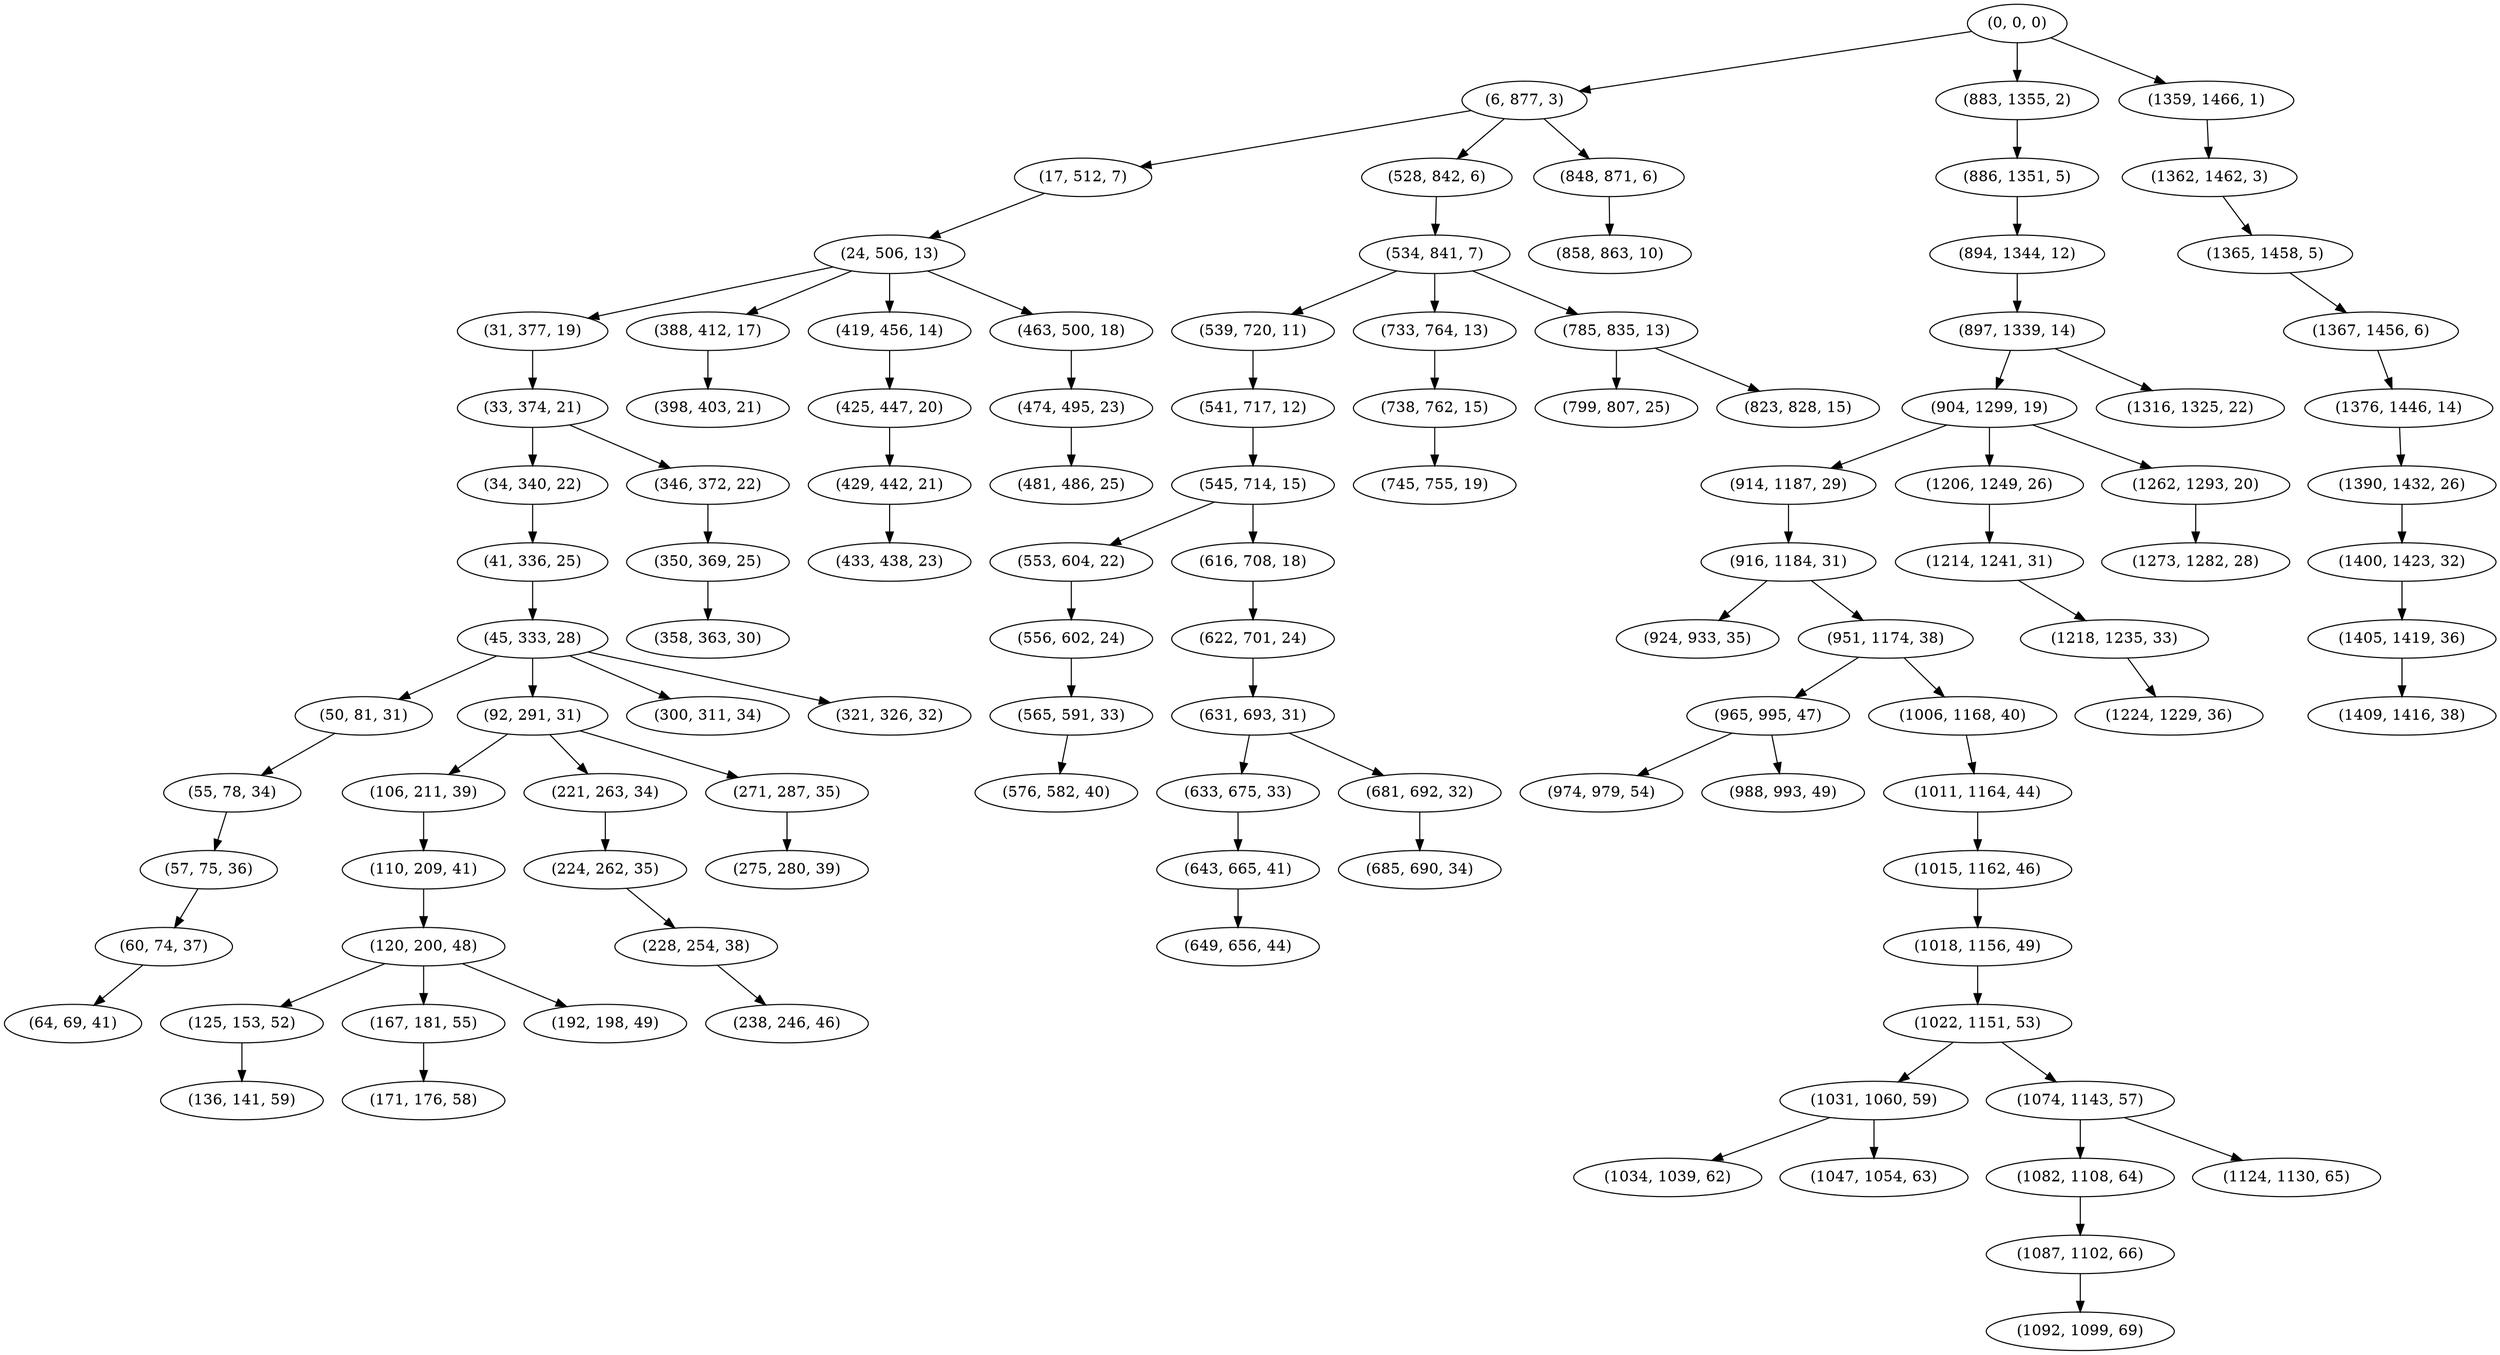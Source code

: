 digraph tree {
    "(0, 0, 0)";
    "(6, 877, 3)";
    "(17, 512, 7)";
    "(24, 506, 13)";
    "(31, 377, 19)";
    "(33, 374, 21)";
    "(34, 340, 22)";
    "(41, 336, 25)";
    "(45, 333, 28)";
    "(50, 81, 31)";
    "(55, 78, 34)";
    "(57, 75, 36)";
    "(60, 74, 37)";
    "(64, 69, 41)";
    "(92, 291, 31)";
    "(106, 211, 39)";
    "(110, 209, 41)";
    "(120, 200, 48)";
    "(125, 153, 52)";
    "(136, 141, 59)";
    "(167, 181, 55)";
    "(171, 176, 58)";
    "(192, 198, 49)";
    "(221, 263, 34)";
    "(224, 262, 35)";
    "(228, 254, 38)";
    "(238, 246, 46)";
    "(271, 287, 35)";
    "(275, 280, 39)";
    "(300, 311, 34)";
    "(321, 326, 32)";
    "(346, 372, 22)";
    "(350, 369, 25)";
    "(358, 363, 30)";
    "(388, 412, 17)";
    "(398, 403, 21)";
    "(419, 456, 14)";
    "(425, 447, 20)";
    "(429, 442, 21)";
    "(433, 438, 23)";
    "(463, 500, 18)";
    "(474, 495, 23)";
    "(481, 486, 25)";
    "(528, 842, 6)";
    "(534, 841, 7)";
    "(539, 720, 11)";
    "(541, 717, 12)";
    "(545, 714, 15)";
    "(553, 604, 22)";
    "(556, 602, 24)";
    "(565, 591, 33)";
    "(576, 582, 40)";
    "(616, 708, 18)";
    "(622, 701, 24)";
    "(631, 693, 31)";
    "(633, 675, 33)";
    "(643, 665, 41)";
    "(649, 656, 44)";
    "(681, 692, 32)";
    "(685, 690, 34)";
    "(733, 764, 13)";
    "(738, 762, 15)";
    "(745, 755, 19)";
    "(785, 835, 13)";
    "(799, 807, 25)";
    "(823, 828, 15)";
    "(848, 871, 6)";
    "(858, 863, 10)";
    "(883, 1355, 2)";
    "(886, 1351, 5)";
    "(894, 1344, 12)";
    "(897, 1339, 14)";
    "(904, 1299, 19)";
    "(914, 1187, 29)";
    "(916, 1184, 31)";
    "(924, 933, 35)";
    "(951, 1174, 38)";
    "(965, 995, 47)";
    "(974, 979, 54)";
    "(988, 993, 49)";
    "(1006, 1168, 40)";
    "(1011, 1164, 44)";
    "(1015, 1162, 46)";
    "(1018, 1156, 49)";
    "(1022, 1151, 53)";
    "(1031, 1060, 59)";
    "(1034, 1039, 62)";
    "(1047, 1054, 63)";
    "(1074, 1143, 57)";
    "(1082, 1108, 64)";
    "(1087, 1102, 66)";
    "(1092, 1099, 69)";
    "(1124, 1130, 65)";
    "(1206, 1249, 26)";
    "(1214, 1241, 31)";
    "(1218, 1235, 33)";
    "(1224, 1229, 36)";
    "(1262, 1293, 20)";
    "(1273, 1282, 28)";
    "(1316, 1325, 22)";
    "(1359, 1466, 1)";
    "(1362, 1462, 3)";
    "(1365, 1458, 5)";
    "(1367, 1456, 6)";
    "(1376, 1446, 14)";
    "(1390, 1432, 26)";
    "(1400, 1423, 32)";
    "(1405, 1419, 36)";
    "(1409, 1416, 38)";
    "(0, 0, 0)" -> "(6, 877, 3)";
    "(0, 0, 0)" -> "(883, 1355, 2)";
    "(0, 0, 0)" -> "(1359, 1466, 1)";
    "(6, 877, 3)" -> "(17, 512, 7)";
    "(6, 877, 3)" -> "(528, 842, 6)";
    "(6, 877, 3)" -> "(848, 871, 6)";
    "(17, 512, 7)" -> "(24, 506, 13)";
    "(24, 506, 13)" -> "(31, 377, 19)";
    "(24, 506, 13)" -> "(388, 412, 17)";
    "(24, 506, 13)" -> "(419, 456, 14)";
    "(24, 506, 13)" -> "(463, 500, 18)";
    "(31, 377, 19)" -> "(33, 374, 21)";
    "(33, 374, 21)" -> "(34, 340, 22)";
    "(33, 374, 21)" -> "(346, 372, 22)";
    "(34, 340, 22)" -> "(41, 336, 25)";
    "(41, 336, 25)" -> "(45, 333, 28)";
    "(45, 333, 28)" -> "(50, 81, 31)";
    "(45, 333, 28)" -> "(92, 291, 31)";
    "(45, 333, 28)" -> "(300, 311, 34)";
    "(45, 333, 28)" -> "(321, 326, 32)";
    "(50, 81, 31)" -> "(55, 78, 34)";
    "(55, 78, 34)" -> "(57, 75, 36)";
    "(57, 75, 36)" -> "(60, 74, 37)";
    "(60, 74, 37)" -> "(64, 69, 41)";
    "(92, 291, 31)" -> "(106, 211, 39)";
    "(92, 291, 31)" -> "(221, 263, 34)";
    "(92, 291, 31)" -> "(271, 287, 35)";
    "(106, 211, 39)" -> "(110, 209, 41)";
    "(110, 209, 41)" -> "(120, 200, 48)";
    "(120, 200, 48)" -> "(125, 153, 52)";
    "(120, 200, 48)" -> "(167, 181, 55)";
    "(120, 200, 48)" -> "(192, 198, 49)";
    "(125, 153, 52)" -> "(136, 141, 59)";
    "(167, 181, 55)" -> "(171, 176, 58)";
    "(221, 263, 34)" -> "(224, 262, 35)";
    "(224, 262, 35)" -> "(228, 254, 38)";
    "(228, 254, 38)" -> "(238, 246, 46)";
    "(271, 287, 35)" -> "(275, 280, 39)";
    "(346, 372, 22)" -> "(350, 369, 25)";
    "(350, 369, 25)" -> "(358, 363, 30)";
    "(388, 412, 17)" -> "(398, 403, 21)";
    "(419, 456, 14)" -> "(425, 447, 20)";
    "(425, 447, 20)" -> "(429, 442, 21)";
    "(429, 442, 21)" -> "(433, 438, 23)";
    "(463, 500, 18)" -> "(474, 495, 23)";
    "(474, 495, 23)" -> "(481, 486, 25)";
    "(528, 842, 6)" -> "(534, 841, 7)";
    "(534, 841, 7)" -> "(539, 720, 11)";
    "(534, 841, 7)" -> "(733, 764, 13)";
    "(534, 841, 7)" -> "(785, 835, 13)";
    "(539, 720, 11)" -> "(541, 717, 12)";
    "(541, 717, 12)" -> "(545, 714, 15)";
    "(545, 714, 15)" -> "(553, 604, 22)";
    "(545, 714, 15)" -> "(616, 708, 18)";
    "(553, 604, 22)" -> "(556, 602, 24)";
    "(556, 602, 24)" -> "(565, 591, 33)";
    "(565, 591, 33)" -> "(576, 582, 40)";
    "(616, 708, 18)" -> "(622, 701, 24)";
    "(622, 701, 24)" -> "(631, 693, 31)";
    "(631, 693, 31)" -> "(633, 675, 33)";
    "(631, 693, 31)" -> "(681, 692, 32)";
    "(633, 675, 33)" -> "(643, 665, 41)";
    "(643, 665, 41)" -> "(649, 656, 44)";
    "(681, 692, 32)" -> "(685, 690, 34)";
    "(733, 764, 13)" -> "(738, 762, 15)";
    "(738, 762, 15)" -> "(745, 755, 19)";
    "(785, 835, 13)" -> "(799, 807, 25)";
    "(785, 835, 13)" -> "(823, 828, 15)";
    "(848, 871, 6)" -> "(858, 863, 10)";
    "(883, 1355, 2)" -> "(886, 1351, 5)";
    "(886, 1351, 5)" -> "(894, 1344, 12)";
    "(894, 1344, 12)" -> "(897, 1339, 14)";
    "(897, 1339, 14)" -> "(904, 1299, 19)";
    "(897, 1339, 14)" -> "(1316, 1325, 22)";
    "(904, 1299, 19)" -> "(914, 1187, 29)";
    "(904, 1299, 19)" -> "(1206, 1249, 26)";
    "(904, 1299, 19)" -> "(1262, 1293, 20)";
    "(914, 1187, 29)" -> "(916, 1184, 31)";
    "(916, 1184, 31)" -> "(924, 933, 35)";
    "(916, 1184, 31)" -> "(951, 1174, 38)";
    "(951, 1174, 38)" -> "(965, 995, 47)";
    "(951, 1174, 38)" -> "(1006, 1168, 40)";
    "(965, 995, 47)" -> "(974, 979, 54)";
    "(965, 995, 47)" -> "(988, 993, 49)";
    "(1006, 1168, 40)" -> "(1011, 1164, 44)";
    "(1011, 1164, 44)" -> "(1015, 1162, 46)";
    "(1015, 1162, 46)" -> "(1018, 1156, 49)";
    "(1018, 1156, 49)" -> "(1022, 1151, 53)";
    "(1022, 1151, 53)" -> "(1031, 1060, 59)";
    "(1022, 1151, 53)" -> "(1074, 1143, 57)";
    "(1031, 1060, 59)" -> "(1034, 1039, 62)";
    "(1031, 1060, 59)" -> "(1047, 1054, 63)";
    "(1074, 1143, 57)" -> "(1082, 1108, 64)";
    "(1074, 1143, 57)" -> "(1124, 1130, 65)";
    "(1082, 1108, 64)" -> "(1087, 1102, 66)";
    "(1087, 1102, 66)" -> "(1092, 1099, 69)";
    "(1206, 1249, 26)" -> "(1214, 1241, 31)";
    "(1214, 1241, 31)" -> "(1218, 1235, 33)";
    "(1218, 1235, 33)" -> "(1224, 1229, 36)";
    "(1262, 1293, 20)" -> "(1273, 1282, 28)";
    "(1359, 1466, 1)" -> "(1362, 1462, 3)";
    "(1362, 1462, 3)" -> "(1365, 1458, 5)";
    "(1365, 1458, 5)" -> "(1367, 1456, 6)";
    "(1367, 1456, 6)" -> "(1376, 1446, 14)";
    "(1376, 1446, 14)" -> "(1390, 1432, 26)";
    "(1390, 1432, 26)" -> "(1400, 1423, 32)";
    "(1400, 1423, 32)" -> "(1405, 1419, 36)";
    "(1405, 1419, 36)" -> "(1409, 1416, 38)";
}
